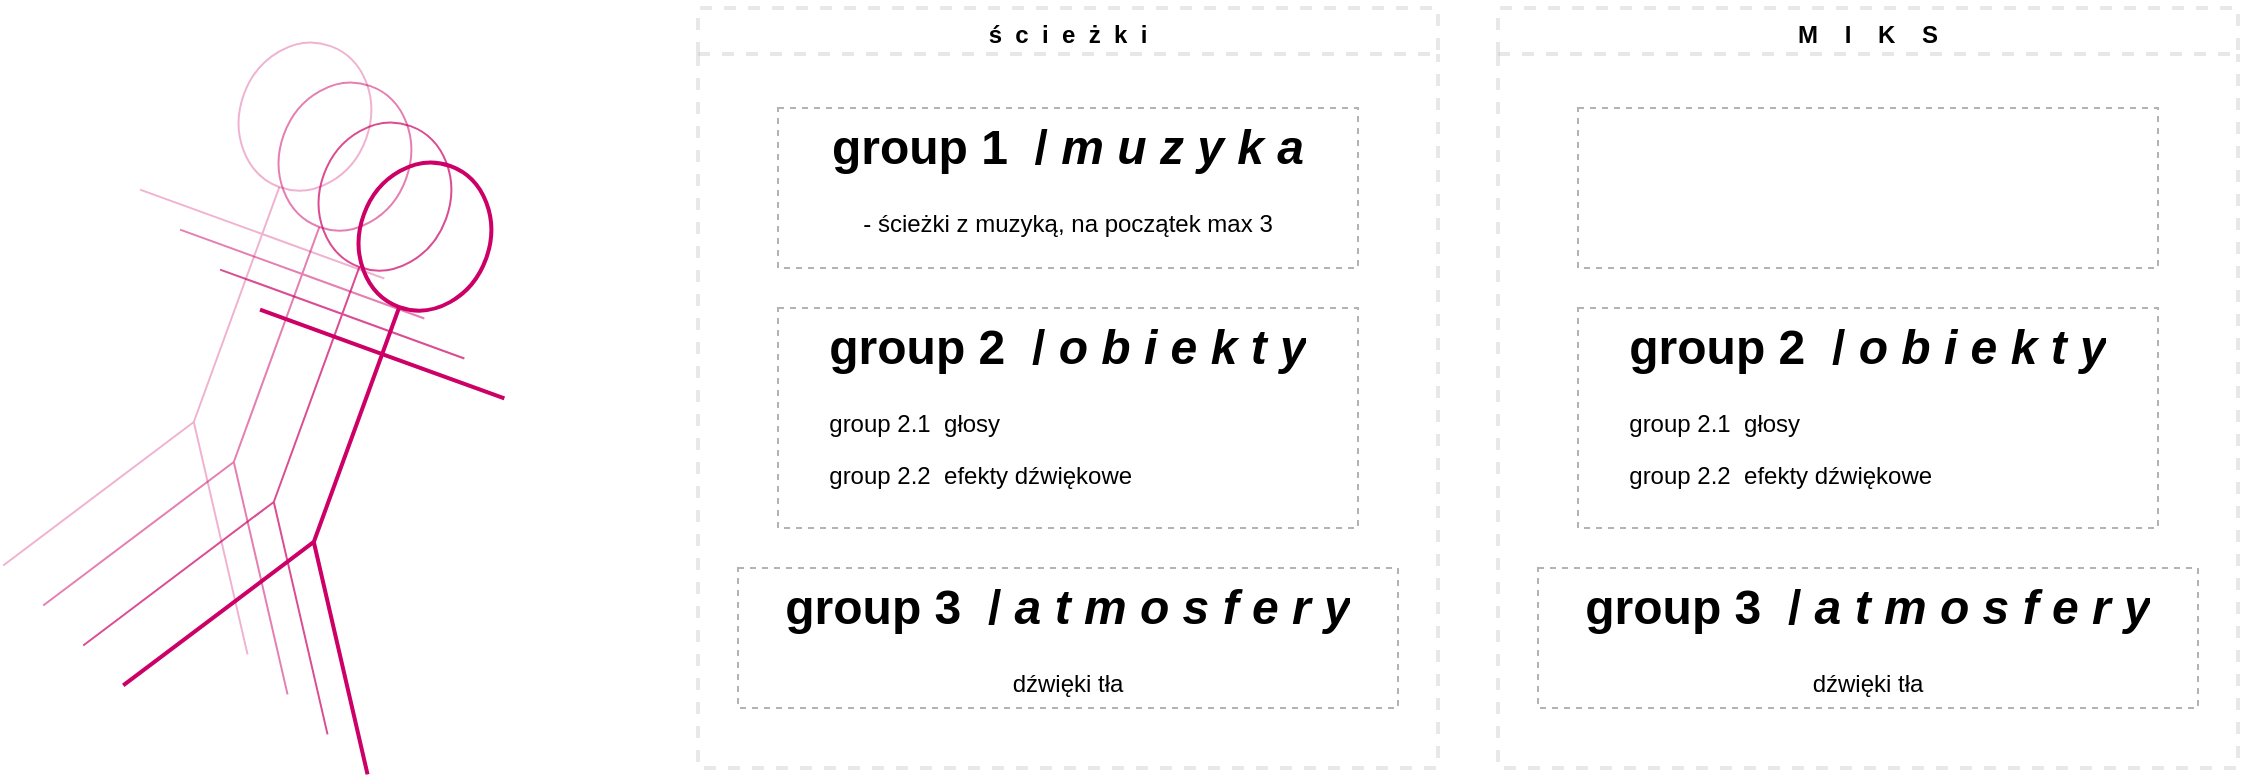 <mxfile version="17.1.3" type="github">
  <diagram id="OUmg8Dt7FHLVMEr_i9J4" name="Page-1">
    <mxGraphModel dx="1422" dy="762" grid="1" gridSize="10" guides="1" tooltips="1" connect="1" arrows="1" fold="1" page="1" pageScale="1" pageWidth="1600" pageHeight="900" math="0" shadow="0">
      <root>
        <mxCell id="0" />
        <mxCell id="1" parent="0" />
        <mxCell id="gnmEOiwF-h2IBnCFjIaY-1" value="" style="shape=umlActor;verticalLabelPosition=bottom;verticalAlign=top;html=1;outlineConnect=0;fillColor=none;strokeColor=#CC0066;rotation=20;opacity=50;" vertex="1" parent="1">
          <mxGeometry x="100" y="190" width="130" height="300" as="geometry" />
        </mxCell>
        <mxCell id="gnmEOiwF-h2IBnCFjIaY-10" value="" style="shape=umlActor;verticalLabelPosition=bottom;verticalAlign=top;html=1;outlineConnect=0;fillColor=none;strokeColor=#CC0066;rotation=20;opacity=70;" vertex="1" parent="1">
          <mxGeometry x="120" y="210" width="130" height="300" as="geometry" />
        </mxCell>
        <mxCell id="gnmEOiwF-h2IBnCFjIaY-11" value="" style="shape=umlActor;verticalLabelPosition=bottom;verticalAlign=top;html=1;outlineConnect=0;fillColor=none;strokeColor=#CC0066;rotation=20;strokeWidth=2;" vertex="1" parent="1">
          <mxGeometry x="140" y="230" width="130" height="300" as="geometry" />
        </mxCell>
        <mxCell id="gnmEOiwF-h2IBnCFjIaY-12" value="" style="shape=umlActor;verticalLabelPosition=bottom;verticalAlign=top;html=1;outlineConnect=0;fillColor=none;strokeColor=#CC0066;rotation=20;opacity=30;" vertex="1" parent="1">
          <mxGeometry x="80" y="170" width="130" height="300" as="geometry" />
        </mxCell>
        <mxCell id="gnmEOiwF-h2IBnCFjIaY-15" value="ś  c  i  e  ż  k  i" style="swimlane;dashed=1;strokeColor=#B3B3B3;strokeWidth=2;fillColor=none;opacity=30;verticalAlign=middle;spacingTop=2;glass=0;" vertex="1" parent="1">
          <mxGeometry x="380" y="160" width="370" height="380" as="geometry" />
        </mxCell>
        <mxCell id="gnmEOiwF-h2IBnCFjIaY-7" value="&lt;h1&gt;group 1 &amp;nbsp;/ &lt;i&gt;m u z y k a&lt;/i&gt;&lt;/h1&gt;&lt;p&gt;-&lt;span style=&quot;white-space: pre&quot;&gt;	&lt;/span&gt;ścieżki z muzyką, na początek max 3&lt;/p&gt;" style="text;html=1;strokeColor=#B3B3B3;fillColor=none;spacing=5;spacingTop=-20;whiteSpace=wrap;overflow=hidden;rounded=0;dashed=1;align=center;" vertex="1" parent="gnmEOiwF-h2IBnCFjIaY-15">
          <mxGeometry x="40" y="50" width="290" height="80" as="geometry" />
        </mxCell>
        <mxCell id="gnmEOiwF-h2IBnCFjIaY-9" value="&lt;h1&gt;group 2&amp;nbsp; / &lt;i&gt;o b i e k t y&lt;/i&gt;&lt;/h1&gt;&lt;p style=&quot;text-align: left&quot;&gt;group 2.1 &lt;span style=&quot;white-space: pre&quot;&gt;	&lt;/span&gt;głosy&lt;/p&gt;&lt;p style=&quot;text-align: left&quot;&gt;group 2.2 &lt;span style=&quot;white-space: pre&quot;&gt;	&lt;/span&gt;efekty dźwiękowe&lt;/p&gt;&lt;p&gt;&lt;br&gt;&lt;/p&gt;" style="text;html=1;strokeColor=#B3B3B3;fillColor=none;spacing=5;spacingTop=-20;whiteSpace=wrap;overflow=hidden;rounded=0;dashed=1;align=center;" vertex="1" parent="gnmEOiwF-h2IBnCFjIaY-15">
          <mxGeometry x="40" y="150" width="290" height="110" as="geometry" />
        </mxCell>
        <mxCell id="gnmEOiwF-h2IBnCFjIaY-13" value="&lt;h1&gt;group 3&amp;nbsp; / &lt;i&gt;a t m o s f e r y&lt;/i&gt;&lt;/h1&gt;&lt;p&gt;dźwięki tła&lt;/p&gt;" style="text;html=1;strokeColor=#B3B3B3;fillColor=none;spacing=5;spacingTop=-20;whiteSpace=wrap;overflow=hidden;rounded=0;dashed=1;align=center;" vertex="1" parent="gnmEOiwF-h2IBnCFjIaY-15">
          <mxGeometry x="20" y="280" width="330" height="70" as="geometry" />
        </mxCell>
        <mxCell id="gnmEOiwF-h2IBnCFjIaY-16" value="M    I    K    S" style="swimlane;dashed=1;strokeColor=#B3B3B3;strokeWidth=2;fillColor=none;opacity=30;verticalAlign=middle;spacingTop=2;glass=0;" vertex="1" parent="1">
          <mxGeometry x="780" y="160" width="370" height="380" as="geometry" />
        </mxCell>
        <mxCell id="gnmEOiwF-h2IBnCFjIaY-17" value="" style="text;html=1;strokeColor=#B3B3B3;fillColor=none;spacing=5;spacingTop=-20;whiteSpace=wrap;overflow=hidden;rounded=0;dashed=1;align=center;" vertex="1" parent="gnmEOiwF-h2IBnCFjIaY-16">
          <mxGeometry x="40" y="50" width="290" height="80" as="geometry" />
        </mxCell>
        <mxCell id="gnmEOiwF-h2IBnCFjIaY-18" value="&lt;h1&gt;group 2&amp;nbsp; / &lt;i&gt;o b i e k t y&lt;/i&gt;&lt;/h1&gt;&lt;p style=&quot;text-align: left&quot;&gt;group 2.1 &lt;span style=&quot;white-space: pre&quot;&gt;	&lt;/span&gt;głosy&lt;/p&gt;&lt;p style=&quot;text-align: left&quot;&gt;group 2.2 &lt;span style=&quot;white-space: pre&quot;&gt;	&lt;/span&gt;efekty dźwiękowe&lt;/p&gt;&lt;p&gt;&lt;br&gt;&lt;/p&gt;" style="text;html=1;strokeColor=#B3B3B3;fillColor=none;spacing=5;spacingTop=-20;whiteSpace=wrap;overflow=hidden;rounded=0;dashed=1;align=center;" vertex="1" parent="gnmEOiwF-h2IBnCFjIaY-16">
          <mxGeometry x="40" y="150" width="290" height="110" as="geometry" />
        </mxCell>
        <mxCell id="gnmEOiwF-h2IBnCFjIaY-19" value="&lt;h1&gt;group 3&amp;nbsp; / &lt;i&gt;a t m o s f e r y&lt;/i&gt;&lt;/h1&gt;&lt;p&gt;dźwięki tła&lt;/p&gt;" style="text;html=1;strokeColor=#B3B3B3;fillColor=none;spacing=5;spacingTop=-20;whiteSpace=wrap;overflow=hidden;rounded=0;dashed=1;align=center;" vertex="1" parent="gnmEOiwF-h2IBnCFjIaY-16">
          <mxGeometry x="20" y="280" width="330" height="70" as="geometry" />
        </mxCell>
      </root>
    </mxGraphModel>
  </diagram>
</mxfile>
